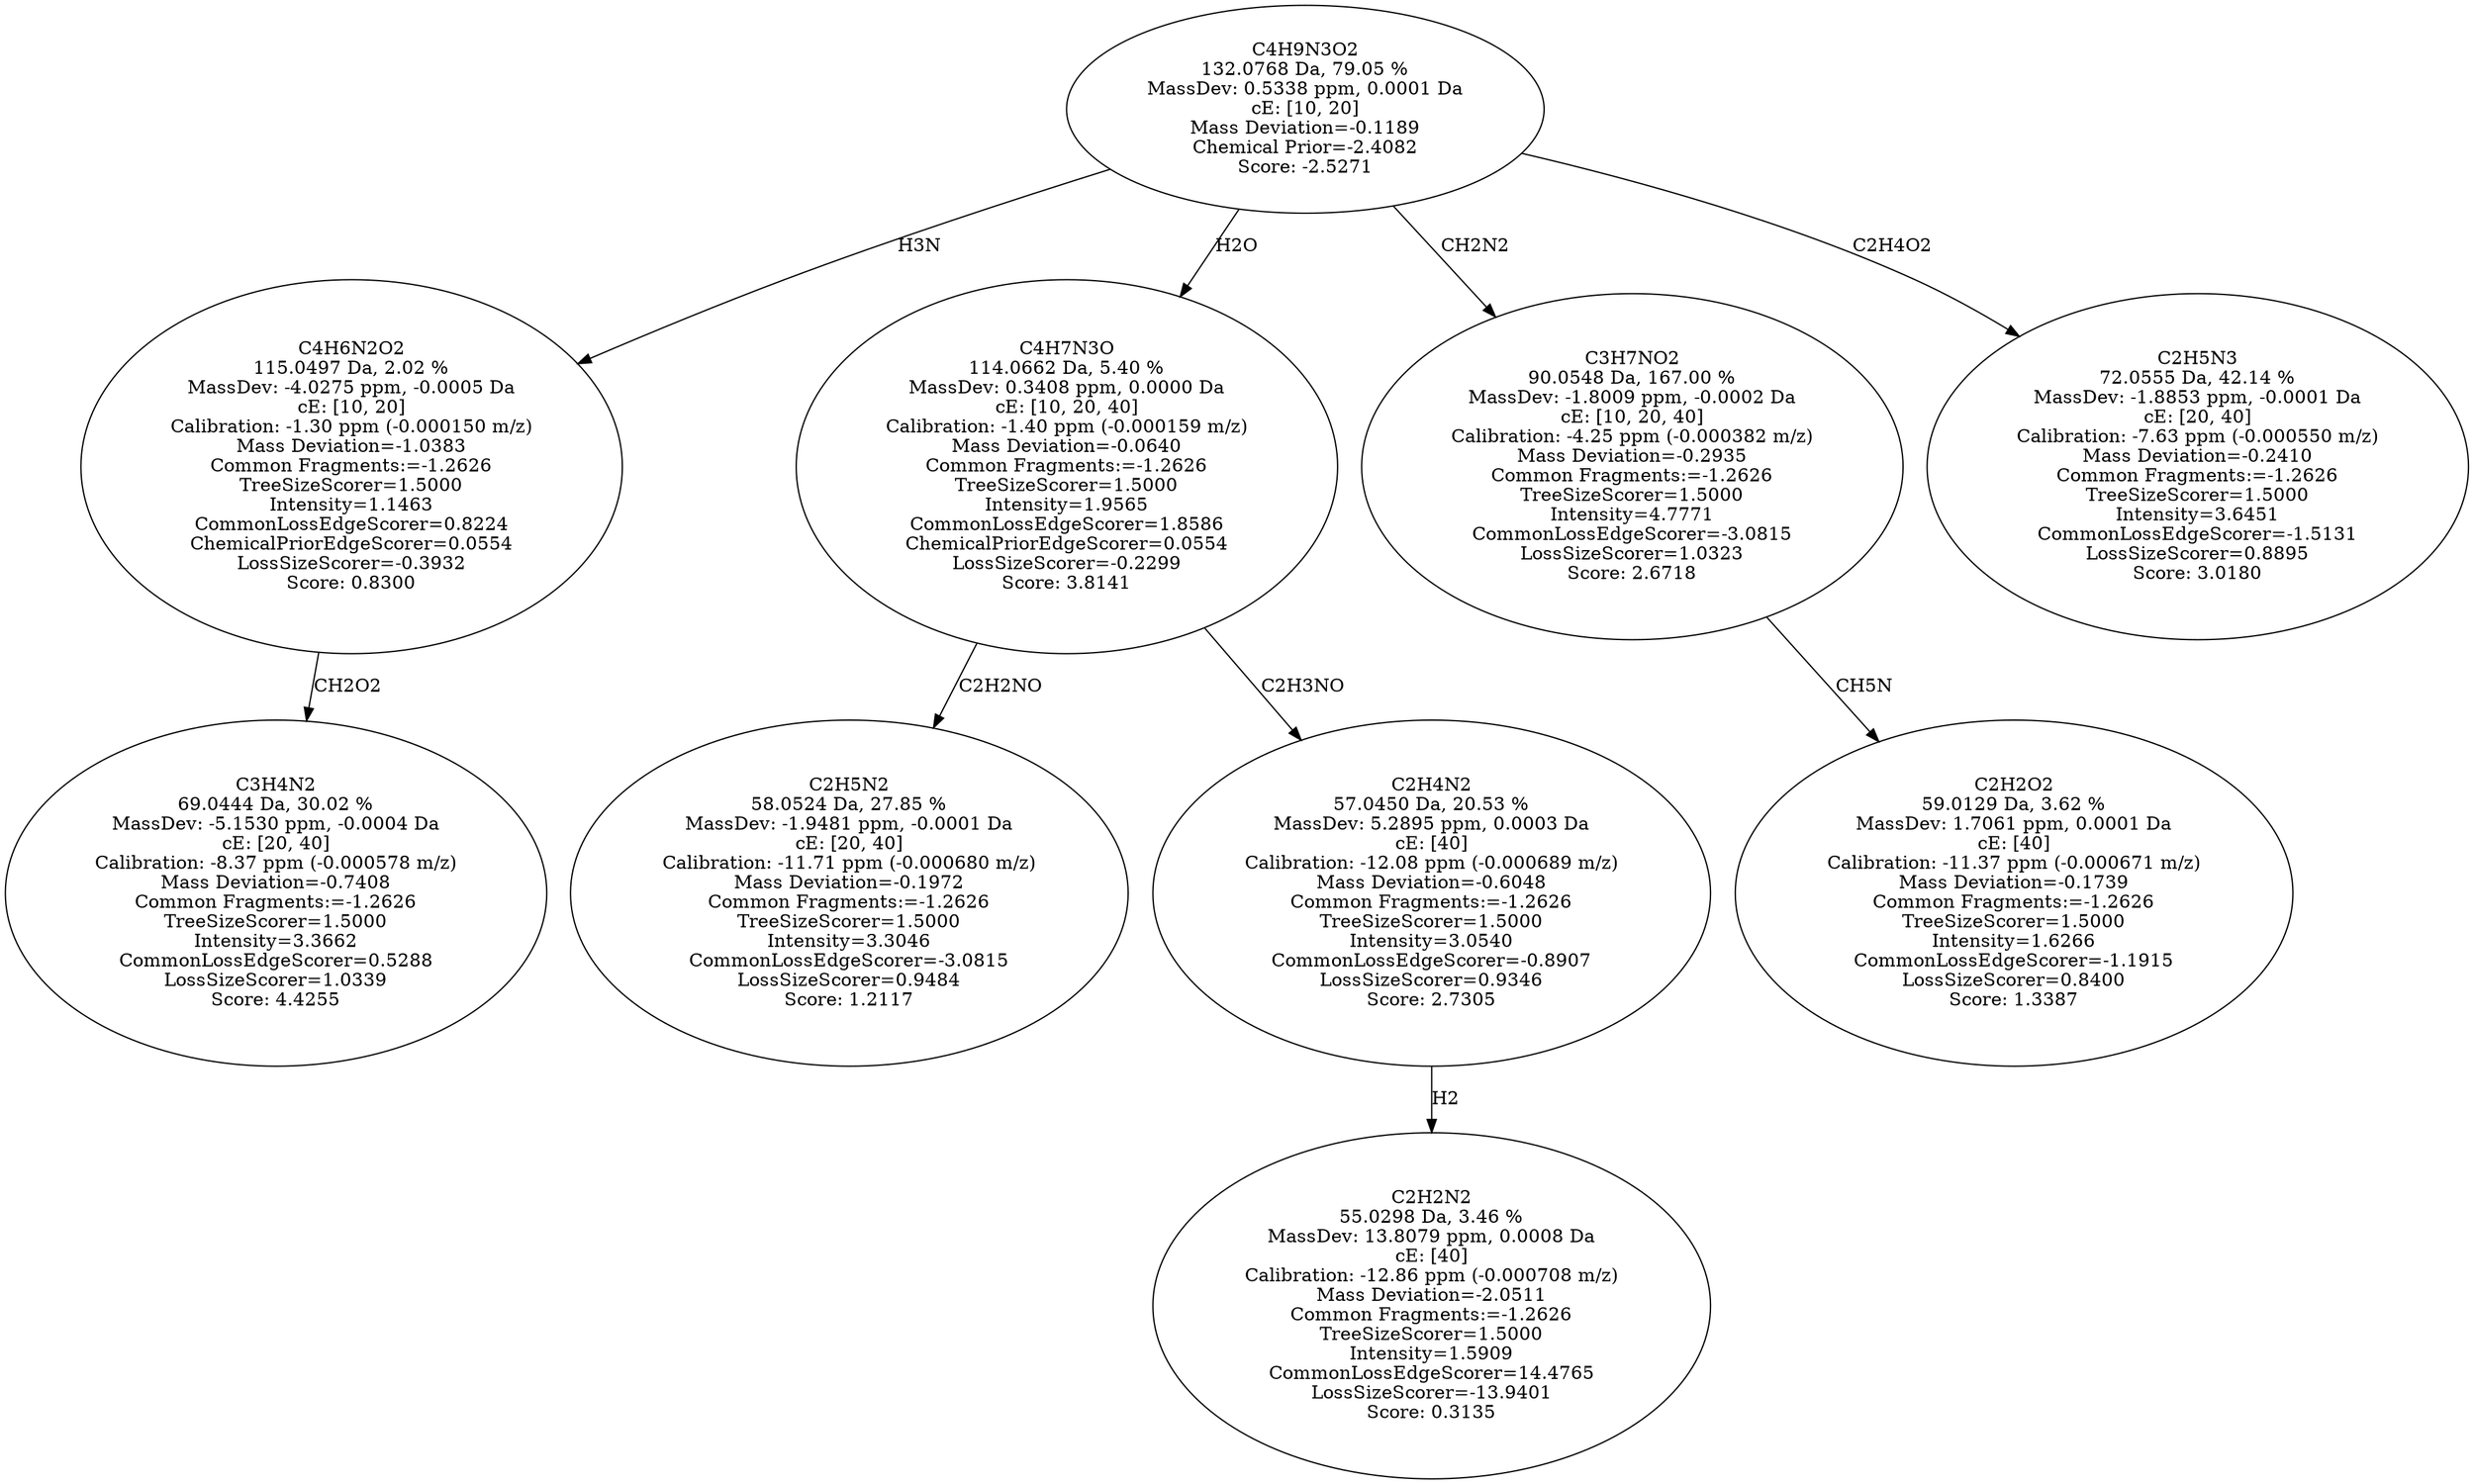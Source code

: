 strict digraph {
v1 [label="C3H4N2\n69.0444 Da, 30.02 %\nMassDev: -5.1530 ppm, -0.0004 Da\ncE: [20, 40]\nCalibration: -8.37 ppm (-0.000578 m/z)\nMass Deviation=-0.7408\nCommon Fragments:=-1.2626\nTreeSizeScorer=1.5000\nIntensity=3.3662\nCommonLossEdgeScorer=0.5288\nLossSizeScorer=1.0339\nScore: 4.4255"];
v2 [label="C4H6N2O2\n115.0497 Da, 2.02 %\nMassDev: -4.0275 ppm, -0.0005 Da\ncE: [10, 20]\nCalibration: -1.30 ppm (-0.000150 m/z)\nMass Deviation=-1.0383\nCommon Fragments:=-1.2626\nTreeSizeScorer=1.5000\nIntensity=1.1463\nCommonLossEdgeScorer=0.8224\nChemicalPriorEdgeScorer=0.0554\nLossSizeScorer=-0.3932\nScore: 0.8300"];
v3 [label="C2H5N2\n58.0524 Da, 27.85 %\nMassDev: -1.9481 ppm, -0.0001 Da\ncE: [20, 40]\nCalibration: -11.71 ppm (-0.000680 m/z)\nMass Deviation=-0.1972\nCommon Fragments:=-1.2626\nTreeSizeScorer=1.5000\nIntensity=3.3046\nCommonLossEdgeScorer=-3.0815\nLossSizeScorer=0.9484\nScore: 1.2117"];
v4 [label="C2H2N2\n55.0298 Da, 3.46 %\nMassDev: 13.8079 ppm, 0.0008 Da\ncE: [40]\nCalibration: -12.86 ppm (-0.000708 m/z)\nMass Deviation=-2.0511\nCommon Fragments:=-1.2626\nTreeSizeScorer=1.5000\nIntensity=1.5909\nCommonLossEdgeScorer=14.4765\nLossSizeScorer=-13.9401\nScore: 0.3135"];
v5 [label="C2H4N2\n57.0450 Da, 20.53 %\nMassDev: 5.2895 ppm, 0.0003 Da\ncE: [40]\nCalibration: -12.08 ppm (-0.000689 m/z)\nMass Deviation=-0.6048\nCommon Fragments:=-1.2626\nTreeSizeScorer=1.5000\nIntensity=3.0540\nCommonLossEdgeScorer=-0.8907\nLossSizeScorer=0.9346\nScore: 2.7305"];
v6 [label="C4H7N3O\n114.0662 Da, 5.40 %\nMassDev: 0.3408 ppm, 0.0000 Da\ncE: [10, 20, 40]\nCalibration: -1.40 ppm (-0.000159 m/z)\nMass Deviation=-0.0640\nCommon Fragments:=-1.2626\nTreeSizeScorer=1.5000\nIntensity=1.9565\nCommonLossEdgeScorer=1.8586\nChemicalPriorEdgeScorer=0.0554\nLossSizeScorer=-0.2299\nScore: 3.8141"];
v7 [label="C2H2O2\n59.0129 Da, 3.62 %\nMassDev: 1.7061 ppm, 0.0001 Da\ncE: [40]\nCalibration: -11.37 ppm (-0.000671 m/z)\nMass Deviation=-0.1739\nCommon Fragments:=-1.2626\nTreeSizeScorer=1.5000\nIntensity=1.6266\nCommonLossEdgeScorer=-1.1915\nLossSizeScorer=0.8400\nScore: 1.3387"];
v8 [label="C3H7NO2\n90.0548 Da, 167.00 %\nMassDev: -1.8009 ppm, -0.0002 Da\ncE: [10, 20, 40]\nCalibration: -4.25 ppm (-0.000382 m/z)\nMass Deviation=-0.2935\nCommon Fragments:=-1.2626\nTreeSizeScorer=1.5000\nIntensity=4.7771\nCommonLossEdgeScorer=-3.0815\nLossSizeScorer=1.0323\nScore: 2.6718"];
v9 [label="C2H5N3\n72.0555 Da, 42.14 %\nMassDev: -1.8853 ppm, -0.0001 Da\ncE: [20, 40]\nCalibration: -7.63 ppm (-0.000550 m/z)\nMass Deviation=-0.2410\nCommon Fragments:=-1.2626\nTreeSizeScorer=1.5000\nIntensity=3.6451\nCommonLossEdgeScorer=-1.5131\nLossSizeScorer=0.8895\nScore: 3.0180"];
v10 [label="C4H9N3O2\n132.0768 Da, 79.05 %\nMassDev: 0.5338 ppm, 0.0001 Da\ncE: [10, 20]\nMass Deviation=-0.1189\nChemical Prior=-2.4082\nScore: -2.5271"];
v2 -> v1 [label="CH2O2"];
v10 -> v2 [label="H3N"];
v6 -> v3 [label="C2H2NO"];
v5 -> v4 [label="H2"];
v6 -> v5 [label="C2H3NO"];
v10 -> v6 [label="H2O"];
v8 -> v7 [label="CH5N"];
v10 -> v8 [label="CH2N2"];
v10 -> v9 [label="C2H4O2"];
}